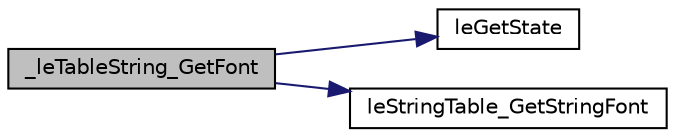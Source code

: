 digraph "_leTableString_GetFont"
{
 // LATEX_PDF_SIZE
  edge [fontname="Helvetica",fontsize="10",labelfontname="Helvetica",labelfontsize="10"];
  node [fontname="Helvetica",fontsize="10",shape=record];
  rankdir="LR";
  Node1 [label="_leTableString_GetFont",height=0.2,width=0.4,color="black", fillcolor="grey75", style="filled", fontcolor="black",tooltip=" "];
  Node1 -> Node2 [color="midnightblue",fontsize="10",style="solid",fontname="Helvetica"];
  Node2 [label="leGetState",height=0.2,width=0.4,color="black", fillcolor="white", style="filled",URL="$legato__state_8c.html#a9db6b16767c48cea14f348e30a6390bc",tooltip=" "];
  Node1 -> Node3 [color="midnightblue",fontsize="10",style="solid",fontname="Helvetica"];
  Node3 [label="leStringTable_GetStringFont",height=0.2,width=0.4,color="black", fillcolor="white", style="filled",URL="$legato__stringtable_8c.html#a64083f5b824d581465a3065661a34d3d",tooltip=" "];
}
